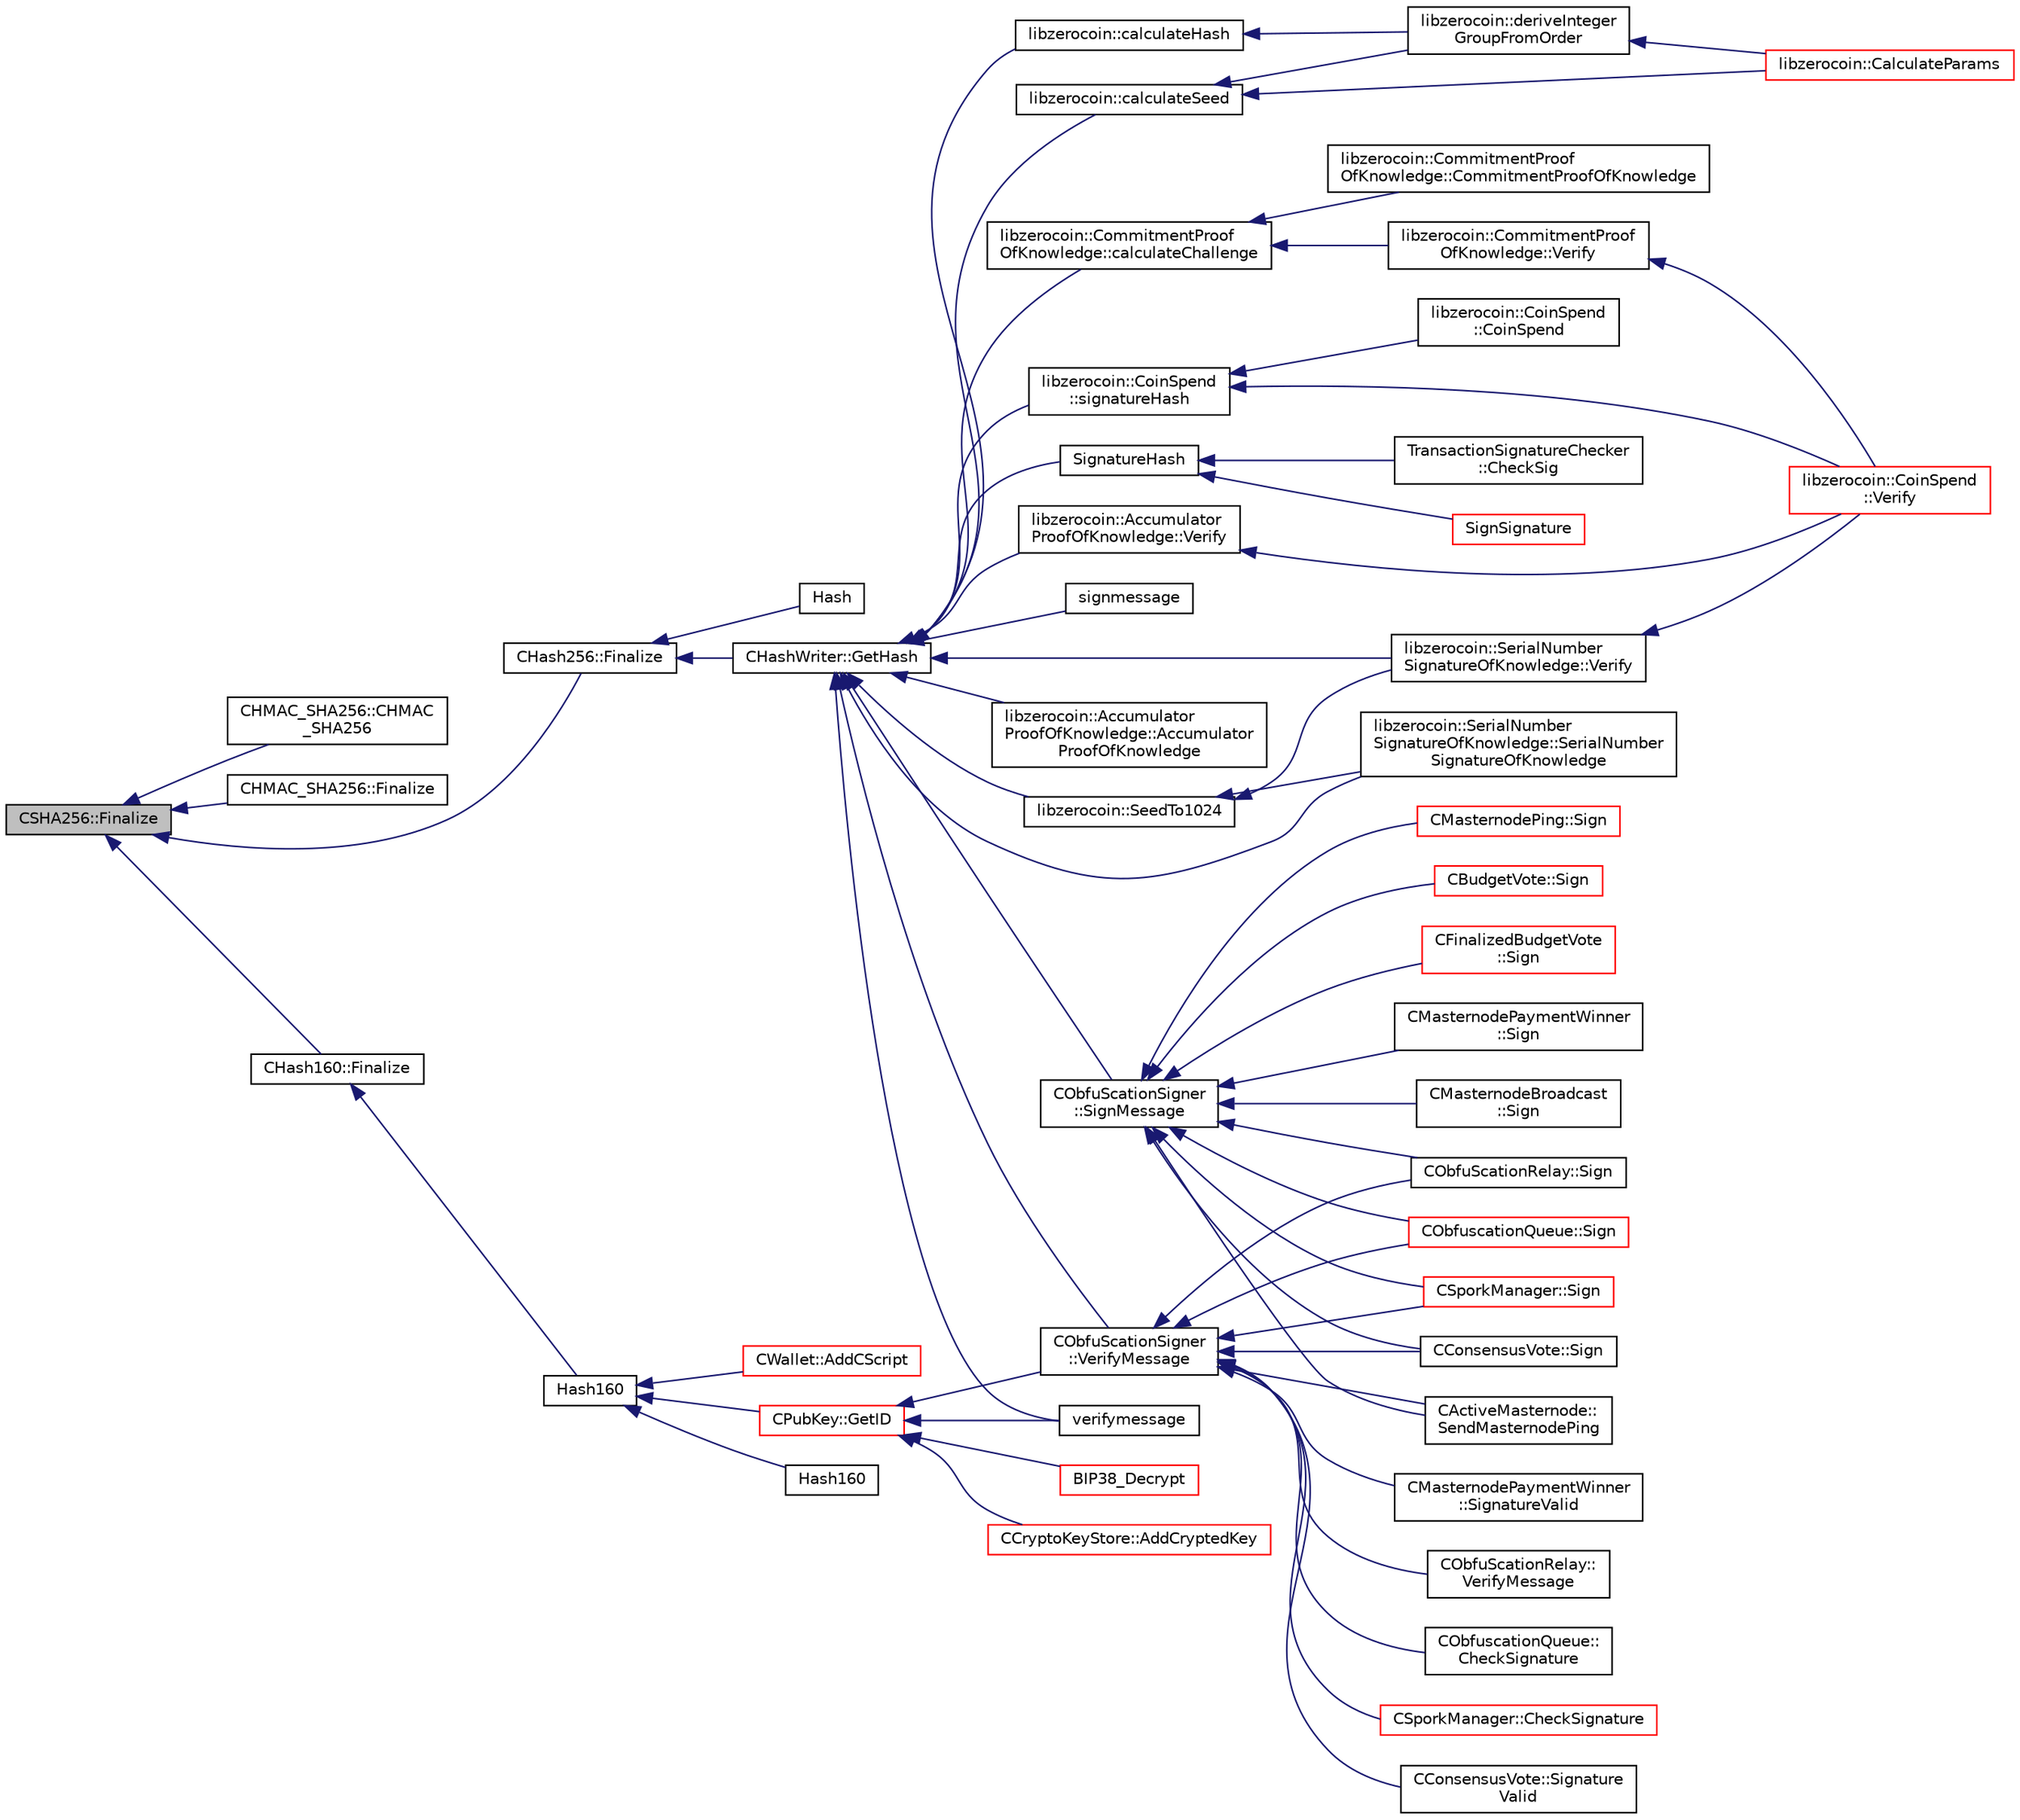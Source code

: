 digraph "CSHA256::Finalize"
{
  edge [fontname="Helvetica",fontsize="10",labelfontname="Helvetica",labelfontsize="10"];
  node [fontname="Helvetica",fontsize="10",shape=record];
  rankdir="LR";
  Node3 [label="CSHA256::Finalize",height=0.2,width=0.4,color="black", fillcolor="grey75", style="filled", fontcolor="black"];
  Node3 -> Node4 [dir="back",color="midnightblue",fontsize="10",style="solid",fontname="Helvetica"];
  Node4 [label="CHMAC_SHA256::CHMAC\l_SHA256",height=0.2,width=0.4,color="black", fillcolor="white", style="filled",URL="$class_c_h_m_a_c___s_h_a256.html#a63236821773ad9edb3fba4623eef39b2"];
  Node3 -> Node5 [dir="back",color="midnightblue",fontsize="10",style="solid",fontname="Helvetica"];
  Node5 [label="CHMAC_SHA256::Finalize",height=0.2,width=0.4,color="black", fillcolor="white", style="filled",URL="$class_c_h_m_a_c___s_h_a256.html#a1cc600fd485b79dc52e11b12635c6dbe"];
  Node3 -> Node6 [dir="back",color="midnightblue",fontsize="10",style="solid",fontname="Helvetica"];
  Node6 [label="CHash256::Finalize",height=0.2,width=0.4,color="black", fillcolor="white", style="filled",URL="$class_c_hash256.html#aa8a70c1b7cf24ce7d00240a1131cf4e7"];
  Node6 -> Node7 [dir="back",color="midnightblue",fontsize="10",style="solid",fontname="Helvetica"];
  Node7 [label="Hash",height=0.2,width=0.4,color="black", fillcolor="white", style="filled",URL="$hash_8h.html#ab3f6c437460137530d86e09c2c102e99",tooltip="Compute the 256-bit hash of an object. "];
  Node6 -> Node8 [dir="back",color="midnightblue",fontsize="10",style="solid",fontname="Helvetica"];
  Node8 [label="CHashWriter::GetHash",height=0.2,width=0.4,color="black", fillcolor="white", style="filled",URL="$class_c_hash_writer.html#ae94a937211502eabf19477630090093a"];
  Node8 -> Node9 [dir="back",color="midnightblue",fontsize="10",style="solid",fontname="Helvetica"];
  Node9 [label="libzerocoin::Accumulator\lProofOfKnowledge::Accumulator\lProofOfKnowledge",height=0.2,width=0.4,color="black", fillcolor="white", style="filled",URL="$classlibzerocoin_1_1_accumulator_proof_of_knowledge.html#acce987e79e2498918495c3a7e8873810",tooltip="Generates a proof that a commitment to a coin c was accumulated. "];
  Node8 -> Node10 [dir="back",color="midnightblue",fontsize="10",style="solid",fontname="Helvetica"];
  Node10 [label="libzerocoin::Accumulator\lProofOfKnowledge::Verify",height=0.2,width=0.4,color="black", fillcolor="white", style="filled",URL="$classlibzerocoin_1_1_accumulator_proof_of_knowledge.html#afa37fa003c2e3ce95e00525fe84d1e52",tooltip="Verifies that a commitment c is accumulated in accumulated a. "];
  Node10 -> Node11 [dir="back",color="midnightblue",fontsize="10",style="solid",fontname="Helvetica"];
  Node11 [label="libzerocoin::CoinSpend\l::Verify",height=0.2,width=0.4,color="red", fillcolor="white", style="filled",URL="$classlibzerocoin_1_1_coin_spend.html#ad8005b899d45939c63ccaba43011c85b"];
  Node8 -> Node13 [dir="back",color="midnightblue",fontsize="10",style="solid",fontname="Helvetica"];
  Node13 [label="libzerocoin::CoinSpend\l::signatureHash",height=0.2,width=0.4,color="black", fillcolor="white", style="filled",URL="$classlibzerocoin_1_1_coin_spend.html#a2e2f50e0a7b60bec7e91cb29b1ffcb62"];
  Node13 -> Node14 [dir="back",color="midnightblue",fontsize="10",style="solid",fontname="Helvetica"];
  Node14 [label="libzerocoin::CoinSpend\l::CoinSpend",height=0.2,width=0.4,color="black", fillcolor="white", style="filled",URL="$classlibzerocoin_1_1_coin_spend.html#ab26a001c08285be91ca2bf1d310d3cd6",tooltip="Generates a proof spending a zerocoin. "];
  Node13 -> Node11 [dir="back",color="midnightblue",fontsize="10",style="solid",fontname="Helvetica"];
  Node8 -> Node15 [dir="back",color="midnightblue",fontsize="10",style="solid",fontname="Helvetica"];
  Node15 [label="libzerocoin::CommitmentProof\lOfKnowledge::calculateChallenge",height=0.2,width=0.4,color="black", fillcolor="white", style="filled",URL="$classlibzerocoin_1_1_commitment_proof_of_knowledge.html#a267631e6e1829578b8ea6073c21c8d96"];
  Node15 -> Node16 [dir="back",color="midnightblue",fontsize="10",style="solid",fontname="Helvetica"];
  Node16 [label="libzerocoin::CommitmentProof\lOfKnowledge::CommitmentProofOfKnowledge",height=0.2,width=0.4,color="black", fillcolor="white", style="filled",URL="$classlibzerocoin_1_1_commitment_proof_of_knowledge.html#af66449f2c4c0cb88d19cb409b67b4cff",tooltip="Generates a proof that two commitments, a and b, open to the same value. "];
  Node15 -> Node17 [dir="back",color="midnightblue",fontsize="10",style="solid",fontname="Helvetica"];
  Node17 [label="libzerocoin::CommitmentProof\lOfKnowledge::Verify",height=0.2,width=0.4,color="black", fillcolor="white", style="filled",URL="$classlibzerocoin_1_1_commitment_proof_of_knowledge.html#a36196236b6f40da17e1dd4fcb42c6794",tooltip="Verifies the proof. "];
  Node17 -> Node11 [dir="back",color="midnightblue",fontsize="10",style="solid",fontname="Helvetica"];
  Node8 -> Node18 [dir="back",color="midnightblue",fontsize="10",style="solid",fontname="Helvetica"];
  Node18 [label="libzerocoin::calculateSeed",height=0.2,width=0.4,color="black", fillcolor="white", style="filled",URL="$namespacelibzerocoin.html#af8b666ac58e459ab2faad6df2d001b6c",tooltip="Format a seed string by hashing several values. "];
  Node18 -> Node19 [dir="back",color="midnightblue",fontsize="10",style="solid",fontname="Helvetica"];
  Node19 [label="libzerocoin::CalculateParams",height=0.2,width=0.4,color="red", fillcolor="white", style="filled",URL="$namespacelibzerocoin.html#a6304d284cf7c81d9598ea68f3c5a81df",tooltip="Fill in a set of Zerocoin parameters from a modulus \"N\". "];
  Node18 -> Node21 [dir="back",color="midnightblue",fontsize="10",style="solid",fontname="Helvetica"];
  Node21 [label="libzerocoin::deriveInteger\lGroupFromOrder",height=0.2,width=0.4,color="black", fillcolor="white", style="filled",URL="$namespacelibzerocoin.html#a8d4a084866f5f0598e39704cedb96959",tooltip="Deterministically compute a set of group parameters with a specified order. "];
  Node21 -> Node19 [dir="back",color="midnightblue",fontsize="10",style="solid",fontname="Helvetica"];
  Node8 -> Node22 [dir="back",color="midnightblue",fontsize="10",style="solid",fontname="Helvetica"];
  Node22 [label="libzerocoin::calculateHash",height=0.2,width=0.4,color="black", fillcolor="white", style="filled",URL="$namespacelibzerocoin.html#a2ab9735f14a3fdcdf18e0fd410a6e701"];
  Node22 -> Node21 [dir="back",color="midnightblue",fontsize="10",style="solid",fontname="Helvetica"];
  Node8 -> Node23 [dir="back",color="midnightblue",fontsize="10",style="solid",fontname="Helvetica"];
  Node23 [label="libzerocoin::SeedTo1024",height=0.2,width=0.4,color="black", fillcolor="white", style="filled",URL="$namespacelibzerocoin.html#a0dfd40059182babce28ba7acf734d123"];
  Node23 -> Node24 [dir="back",color="midnightblue",fontsize="10",style="solid",fontname="Helvetica"];
  Node24 [label="libzerocoin::SerialNumber\lSignatureOfKnowledge::SerialNumber\lSignatureOfKnowledge",height=0.2,width=0.4,color="black", fillcolor="white", style="filled",URL="$classlibzerocoin_1_1_serial_number_signature_of_knowledge.html#adb04da379098298cad6e05c930d6483f",tooltip="Creates a Signature of knowledge object that a commitment to a coin contains a coin with serial numbe..."];
  Node23 -> Node25 [dir="back",color="midnightblue",fontsize="10",style="solid",fontname="Helvetica"];
  Node25 [label="libzerocoin::SerialNumber\lSignatureOfKnowledge::Verify",height=0.2,width=0.4,color="black", fillcolor="white", style="filled",URL="$classlibzerocoin_1_1_serial_number_signature_of_knowledge.html#a05f9c3d5aade741ee8aab51ed570b6b0",tooltip="Verifies the Signature of knowledge. "];
  Node25 -> Node11 [dir="back",color="midnightblue",fontsize="10",style="solid",fontname="Helvetica"];
  Node8 -> Node24 [dir="back",color="midnightblue",fontsize="10",style="solid",fontname="Helvetica"];
  Node8 -> Node25 [dir="back",color="midnightblue",fontsize="10",style="solid",fontname="Helvetica"];
  Node8 -> Node26 [dir="back",color="midnightblue",fontsize="10",style="solid",fontname="Helvetica"];
  Node26 [label="CObfuScationSigner\l::SignMessage",height=0.2,width=0.4,color="black", fillcolor="white", style="filled",URL="$class_c_obfu_scation_signer.html#a004eab16d18045b42d51037eab817585",tooltip="Sign the message, returns true if successful. "];
  Node26 -> Node27 [dir="back",color="midnightblue",fontsize="10",style="solid",fontname="Helvetica"];
  Node27 [label="CActiveMasternode::\lSendMasternodePing",height=0.2,width=0.4,color="black", fillcolor="white", style="filled",URL="$class_c_active_masternode.html#ae30a82106f2c0b6875344e39e49393c2",tooltip="Ping Masternode. "];
  Node26 -> Node28 [dir="back",color="midnightblue",fontsize="10",style="solid",fontname="Helvetica"];
  Node28 [label="CBudgetVote::Sign",height=0.2,width=0.4,color="red", fillcolor="white", style="filled",URL="$class_c_budget_vote.html#a91e3490282974d9300ba080b4ea41e22"];
  Node26 -> Node31 [dir="back",color="midnightblue",fontsize="10",style="solid",fontname="Helvetica"];
  Node31 [label="CFinalizedBudgetVote\l::Sign",height=0.2,width=0.4,color="red", fillcolor="white", style="filled",URL="$class_c_finalized_budget_vote.html#a4970328f02fd2ac5346edfa3c30a74e0"];
  Node26 -> Node33 [dir="back",color="midnightblue",fontsize="10",style="solid",fontname="Helvetica"];
  Node33 [label="CMasternodePaymentWinner\l::Sign",height=0.2,width=0.4,color="black", fillcolor="white", style="filled",URL="$class_c_masternode_payment_winner.html#abeb1dae2c5d21c30ae476e37f3453fd9"];
  Node26 -> Node34 [dir="back",color="midnightblue",fontsize="10",style="solid",fontname="Helvetica"];
  Node34 [label="CMasternodeBroadcast\l::Sign",height=0.2,width=0.4,color="black", fillcolor="white", style="filled",URL="$class_c_masternode_broadcast.html#a60496c36bcb74c3f5516faac1a08b376"];
  Node26 -> Node35 [dir="back",color="midnightblue",fontsize="10",style="solid",fontname="Helvetica"];
  Node35 [label="CMasternodePing::Sign",height=0.2,width=0.4,color="red", fillcolor="white", style="filled",URL="$class_c_masternode_ping.html#afa3eb82ae9457cc135089d83ae7719ea"];
  Node26 -> Node40 [dir="back",color="midnightblue",fontsize="10",style="solid",fontname="Helvetica"];
  Node40 [label="CObfuScationRelay::Sign",height=0.2,width=0.4,color="black", fillcolor="white", style="filled",URL="$class_c_obfu_scation_relay.html#a6a0c143f5d9536a64bcb1745d2011761"];
  Node26 -> Node41 [dir="back",color="midnightblue",fontsize="10",style="solid",fontname="Helvetica"];
  Node41 [label="CObfuscationQueue::Sign",height=0.2,width=0.4,color="red", fillcolor="white", style="filled",URL="$class_c_obfuscation_queue.html#a7d7be50e6c9ca531f4a4b69a3f7c0b79",tooltip="Sign this Obfuscation transaction. "];
  Node26 -> Node44 [dir="back",color="midnightblue",fontsize="10",style="solid",fontname="Helvetica"];
  Node44 [label="CSporkManager::Sign",height=0.2,width=0.4,color="red", fillcolor="white", style="filled",URL="$class_c_spork_manager.html#adf1b5d40f378c4bd3a5ea31905b11f30"];
  Node26 -> Node53 [dir="back",color="midnightblue",fontsize="10",style="solid",fontname="Helvetica"];
  Node53 [label="CConsensusVote::Sign",height=0.2,width=0.4,color="black", fillcolor="white", style="filled",URL="$class_c_consensus_vote.html#a687495887aa75f5d5bb70f93ecb820d0"];
  Node8 -> Node54 [dir="back",color="midnightblue",fontsize="10",style="solid",fontname="Helvetica"];
  Node54 [label="CObfuScationSigner\l::VerifyMessage",height=0.2,width=0.4,color="black", fillcolor="white", style="filled",URL="$class_c_obfu_scation_signer.html#aaf770086b8defa6568da76bee8fb5269",tooltip="Verify the message, returns true if succcessful. "];
  Node54 -> Node27 [dir="back",color="midnightblue",fontsize="10",style="solid",fontname="Helvetica"];
  Node54 -> Node55 [dir="back",color="midnightblue",fontsize="10",style="solid",fontname="Helvetica"];
  Node55 [label="CMasternodePaymentWinner\l::SignatureValid",height=0.2,width=0.4,color="black", fillcolor="white", style="filled",URL="$class_c_masternode_payment_winner.html#a7fa9251195562a7f0ef2d9c30748ba6c"];
  Node54 -> Node40 [dir="back",color="midnightblue",fontsize="10",style="solid",fontname="Helvetica"];
  Node54 -> Node56 [dir="back",color="midnightblue",fontsize="10",style="solid",fontname="Helvetica"];
  Node56 [label="CObfuScationRelay::\lVerifyMessage",height=0.2,width=0.4,color="black", fillcolor="white", style="filled",URL="$class_c_obfu_scation_relay.html#aa76fd65563c22d322350e09b2b876e9d"];
  Node54 -> Node41 [dir="back",color="midnightblue",fontsize="10",style="solid",fontname="Helvetica"];
  Node54 -> Node57 [dir="back",color="midnightblue",fontsize="10",style="solid",fontname="Helvetica"];
  Node57 [label="CObfuscationQueue::\lCheckSignature",height=0.2,width=0.4,color="black", fillcolor="white", style="filled",URL="$class_c_obfuscation_queue.html#a2e19fb8d379c1d68e756de04e35b0d7d",tooltip="Check if we have a valid Masternode address. "];
  Node54 -> Node49 [dir="back",color="midnightblue",fontsize="10",style="solid",fontname="Helvetica"];
  Node49 [label="CSporkManager::CheckSignature",height=0.2,width=0.4,color="red", fillcolor="white", style="filled",URL="$class_c_spork_manager.html#a697d8c0ce5c422ea125eee96687aa7b3"];
  Node54 -> Node44 [dir="back",color="midnightblue",fontsize="10",style="solid",fontname="Helvetica"];
  Node54 -> Node58 [dir="back",color="midnightblue",fontsize="10",style="solid",fontname="Helvetica"];
  Node58 [label="CConsensusVote::Signature\lValid",height=0.2,width=0.4,color="black", fillcolor="white", style="filled",URL="$class_c_consensus_vote.html#ac6550a89acee255e0035e189a42a6310"];
  Node54 -> Node53 [dir="back",color="midnightblue",fontsize="10",style="solid",fontname="Helvetica"];
  Node8 -> Node59 [dir="back",color="midnightblue",fontsize="10",style="solid",fontname="Helvetica"];
  Node59 [label="verifymessage",height=0.2,width=0.4,color="black", fillcolor="white", style="filled",URL="$rpcmisc_8cpp.html#ad8fce781dfd9dfd4866bba2a4589141a"];
  Node8 -> Node60 [dir="back",color="midnightblue",fontsize="10",style="solid",fontname="Helvetica"];
  Node60 [label="signmessage",height=0.2,width=0.4,color="black", fillcolor="white", style="filled",URL="$rpcwallet_8cpp.html#a315b42a2c859c4b50a54c1b05984928c"];
  Node8 -> Node61 [dir="back",color="midnightblue",fontsize="10",style="solid",fontname="Helvetica"];
  Node61 [label="SignatureHash",height=0.2,width=0.4,color="black", fillcolor="white", style="filled",URL="$interpreter_8h.html#a746fd004a62173bb42801259780a3336"];
  Node61 -> Node62 [dir="back",color="midnightblue",fontsize="10",style="solid",fontname="Helvetica"];
  Node62 [label="TransactionSignatureChecker\l::CheckSig",height=0.2,width=0.4,color="black", fillcolor="white", style="filled",URL="$class_transaction_signature_checker.html#a4c1b0660671ef71492259d2a522140dc"];
  Node61 -> Node63 [dir="back",color="midnightblue",fontsize="10",style="solid",fontname="Helvetica"];
  Node63 [label="SignSignature",height=0.2,width=0.4,color="red", fillcolor="white", style="filled",URL="$sign_8h.html#a3b014c5c7c258e53d1e933017025beeb"];
  Node3 -> Node67 [dir="back",color="midnightblue",fontsize="10",style="solid",fontname="Helvetica"];
  Node67 [label="CHash160::Finalize",height=0.2,width=0.4,color="black", fillcolor="white", style="filled",URL="$class_c_hash160.html#a9bb08e1772002ae1a5d85017ba7952ee"];
  Node67 -> Node68 [dir="back",color="midnightblue",fontsize="10",style="solid",fontname="Helvetica"];
  Node68 [label="Hash160",height=0.2,width=0.4,color="black", fillcolor="white", style="filled",URL="$hash_8h.html#a4490f70ddae16e9e48460a0416a48a6b",tooltip="Compute the 160-bit hash an object. "];
  Node68 -> Node69 [dir="back",color="midnightblue",fontsize="10",style="solid",fontname="Helvetica"];
  Node69 [label="Hash160",height=0.2,width=0.4,color="black", fillcolor="white", style="filled",URL="$hash_8h.html#a78eccd4352c5377b614ad3f5a1b5b223",tooltip="Compute the 160-bit hash of a vector. "];
  Node68 -> Node70 [dir="back",color="midnightblue",fontsize="10",style="solid",fontname="Helvetica"];
  Node70 [label="CPubKey::GetID",height=0.2,width=0.4,color="red", fillcolor="white", style="filled",URL="$class_c_pub_key.html#a2675f7e6f72eff68e7a5227289feb021",tooltip="Get the KeyID of this public key (hash of its serialization) "];
  Node70 -> Node71 [dir="back",color="midnightblue",fontsize="10",style="solid",fontname="Helvetica"];
  Node71 [label="BIP38_Decrypt",height=0.2,width=0.4,color="red", fillcolor="white", style="filled",URL="$bip38_8h.html#a3a8abd78d8750c4c7622d7acd3815743"];
  Node70 -> Node74 [dir="back",color="midnightblue",fontsize="10",style="solid",fontname="Helvetica"];
  Node74 [label="CCryptoKeyStore::AddCryptedKey",height=0.2,width=0.4,color="red", fillcolor="white", style="filled",URL="$class_c_crypto_key_store.html#a9f4d2df95008205b2b9784c5f0e8e12b"];
  Node70 -> Node54 [dir="back",color="midnightblue",fontsize="10",style="solid",fontname="Helvetica"];
  Node70 -> Node59 [dir="back",color="midnightblue",fontsize="10",style="solid",fontname="Helvetica"];
  Node68 -> Node254 [dir="back",color="midnightblue",fontsize="10",style="solid",fontname="Helvetica"];
  Node254 [label="CWallet::AddCScript",height=0.2,width=0.4,color="red", fillcolor="white", style="filled",URL="$group__map_wallet.html#gad7edacad1c926bc4b7fe0dc1be95ce31",tooltip="Support for BIP 0013 : see https://github.com/bitcoin/bips/blob/master/bip-0013.mediawiki. "];
}

